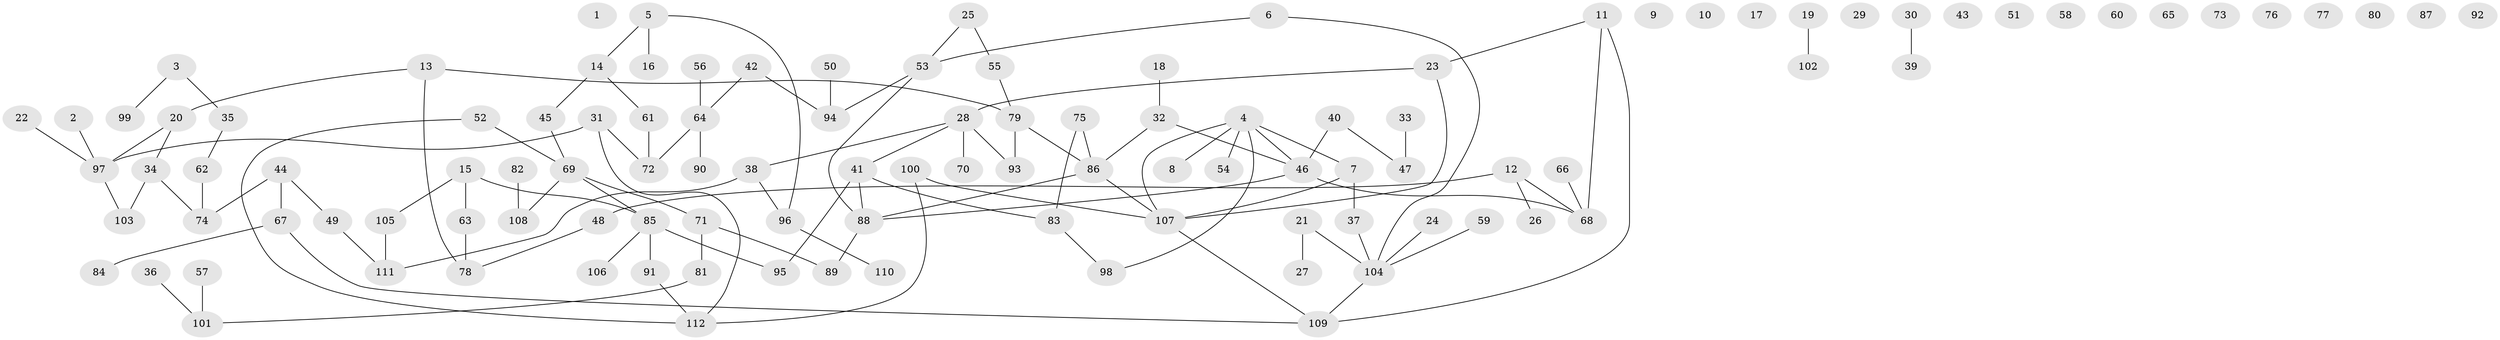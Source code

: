 // Generated by graph-tools (version 1.1) at 2025/49/03/09/25 03:49:12]
// undirected, 112 vertices, 118 edges
graph export_dot {
graph [start="1"]
  node [color=gray90,style=filled];
  1;
  2;
  3;
  4;
  5;
  6;
  7;
  8;
  9;
  10;
  11;
  12;
  13;
  14;
  15;
  16;
  17;
  18;
  19;
  20;
  21;
  22;
  23;
  24;
  25;
  26;
  27;
  28;
  29;
  30;
  31;
  32;
  33;
  34;
  35;
  36;
  37;
  38;
  39;
  40;
  41;
  42;
  43;
  44;
  45;
  46;
  47;
  48;
  49;
  50;
  51;
  52;
  53;
  54;
  55;
  56;
  57;
  58;
  59;
  60;
  61;
  62;
  63;
  64;
  65;
  66;
  67;
  68;
  69;
  70;
  71;
  72;
  73;
  74;
  75;
  76;
  77;
  78;
  79;
  80;
  81;
  82;
  83;
  84;
  85;
  86;
  87;
  88;
  89;
  90;
  91;
  92;
  93;
  94;
  95;
  96;
  97;
  98;
  99;
  100;
  101;
  102;
  103;
  104;
  105;
  106;
  107;
  108;
  109;
  110;
  111;
  112;
  2 -- 97;
  3 -- 35;
  3 -- 99;
  4 -- 7;
  4 -- 8;
  4 -- 46;
  4 -- 54;
  4 -- 98;
  4 -- 107;
  5 -- 14;
  5 -- 16;
  5 -- 96;
  6 -- 53;
  6 -- 104;
  7 -- 37;
  7 -- 107;
  11 -- 23;
  11 -- 68;
  11 -- 109;
  12 -- 26;
  12 -- 48;
  12 -- 68;
  13 -- 20;
  13 -- 78;
  13 -- 79;
  14 -- 45;
  14 -- 61;
  15 -- 63;
  15 -- 85;
  15 -- 105;
  18 -- 32;
  19 -- 102;
  20 -- 34;
  20 -- 97;
  21 -- 27;
  21 -- 104;
  22 -- 97;
  23 -- 28;
  23 -- 107;
  24 -- 104;
  25 -- 53;
  25 -- 55;
  28 -- 38;
  28 -- 41;
  28 -- 70;
  28 -- 93;
  30 -- 39;
  31 -- 72;
  31 -- 97;
  31 -- 112;
  32 -- 46;
  32 -- 86;
  33 -- 47;
  34 -- 74;
  34 -- 103;
  35 -- 62;
  36 -- 101;
  37 -- 104;
  38 -- 96;
  38 -- 111;
  40 -- 46;
  40 -- 47;
  41 -- 83;
  41 -- 88;
  41 -- 95;
  42 -- 64;
  42 -- 94;
  44 -- 49;
  44 -- 67;
  44 -- 74;
  45 -- 69;
  46 -- 68;
  46 -- 88;
  48 -- 78;
  49 -- 111;
  50 -- 94;
  52 -- 69;
  52 -- 112;
  53 -- 88;
  53 -- 94;
  55 -- 79;
  56 -- 64;
  57 -- 101;
  59 -- 104;
  61 -- 72;
  62 -- 74;
  63 -- 78;
  64 -- 72;
  64 -- 90;
  66 -- 68;
  67 -- 84;
  67 -- 109;
  69 -- 71;
  69 -- 85;
  69 -- 108;
  71 -- 81;
  71 -- 89;
  75 -- 83;
  75 -- 86;
  79 -- 86;
  79 -- 93;
  81 -- 101;
  82 -- 108;
  83 -- 98;
  85 -- 91;
  85 -- 95;
  85 -- 106;
  86 -- 88;
  86 -- 107;
  88 -- 89;
  91 -- 112;
  96 -- 110;
  97 -- 103;
  100 -- 107;
  100 -- 112;
  104 -- 109;
  105 -- 111;
  107 -- 109;
}

